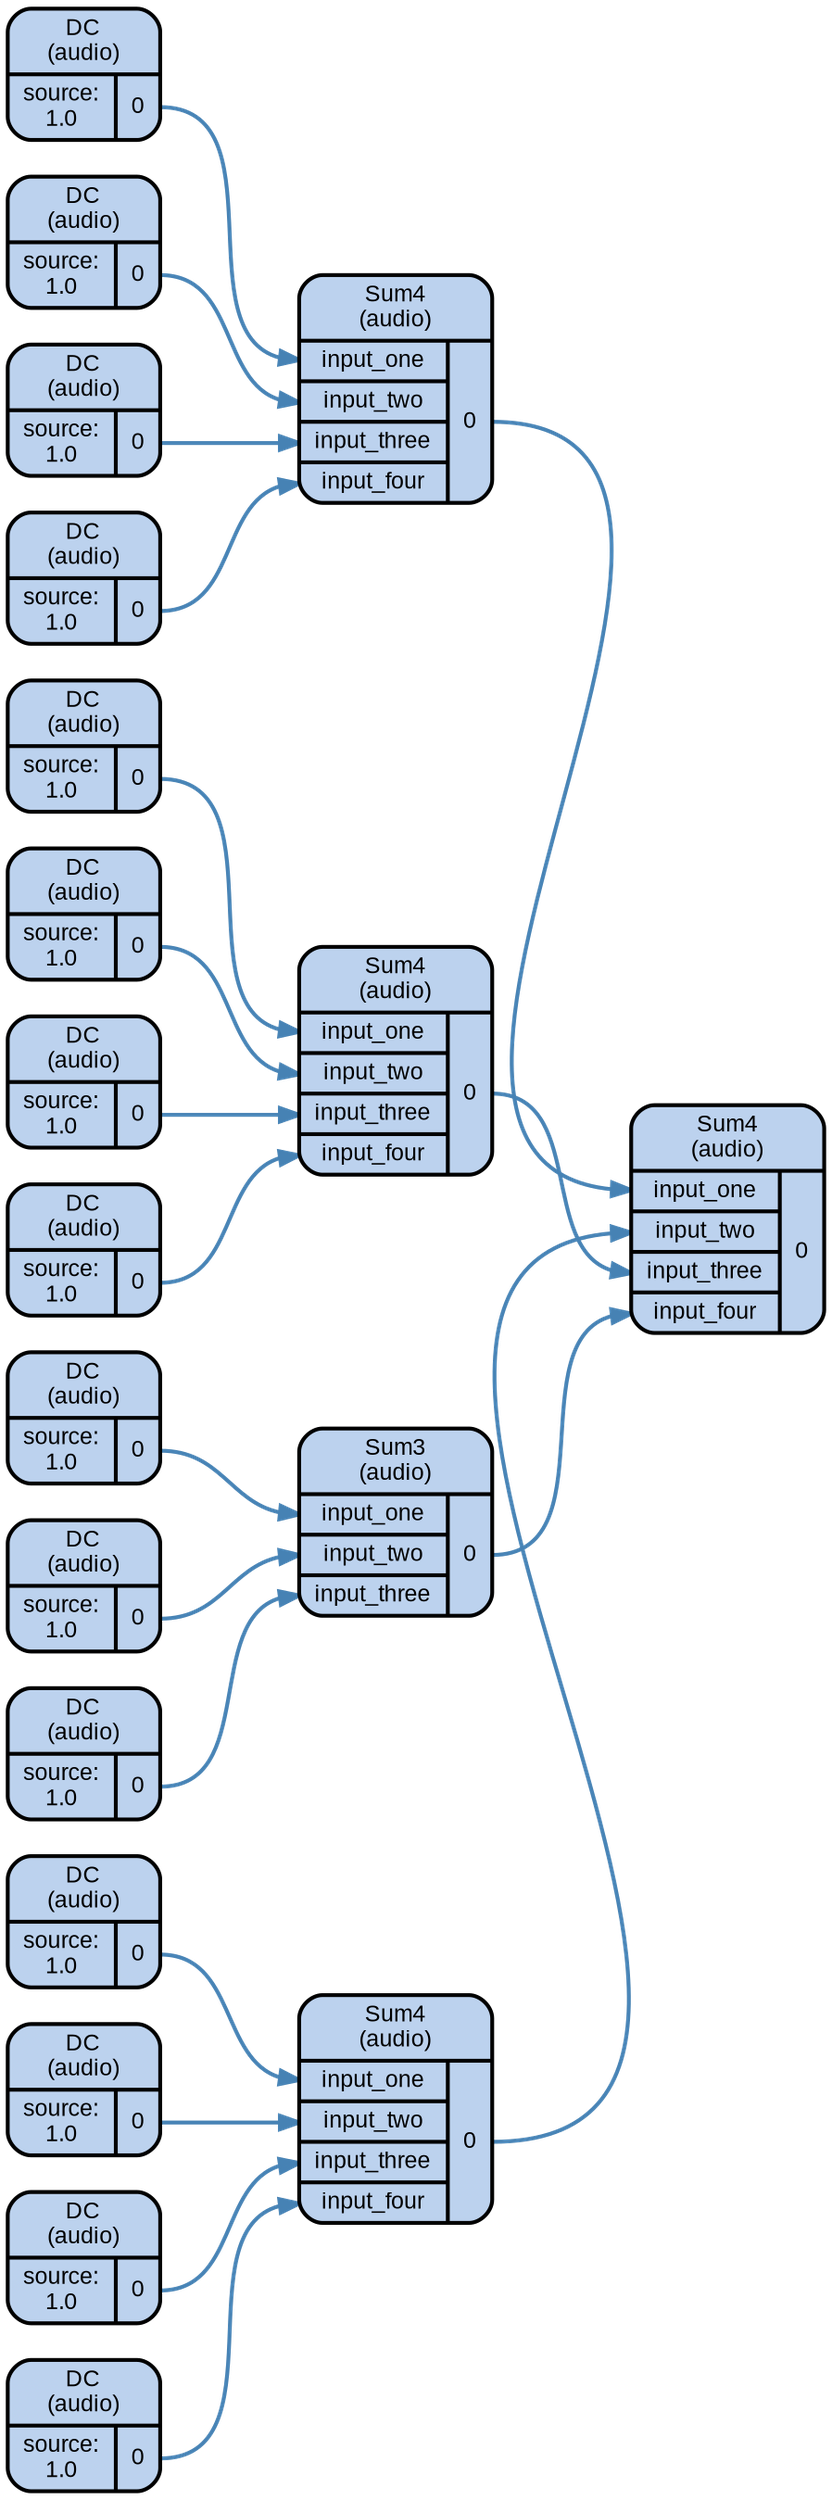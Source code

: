 digraph synthdef_mix2 {
    graph [bgcolor=transparent,
        color=lightslategrey,
        dpi=72,
        fontname=Arial,
        outputorder=edgesfirst,
        overlap=prism,
        penwidth=2,
        rankdir=LR,
        ranksep=1,
        splines=spline,
        style="dotted, rounded"];
    node [fontname=Arial,
        fontsize=12,
        penwidth=2,
        shape=Mrecord,
        style="filled, rounded"];
    edge [penwidth=2];
    ugen_0 [fillcolor=lightsteelblue2,
        label="<f_0> DC\n(audio) | { { <f_1_0_0> source:\n1.0 } | { <f_1_1_0> 0 } }"];
    ugen_1 [fillcolor=lightsteelblue2,
        label="<f_0> DC\n(audio) | { { <f_1_0_0> source:\n1.0 } | { <f_1_1_0> 0 } }"];
    ugen_10 [fillcolor=lightsteelblue2,
        label="<f_0> DC\n(audio) | { { <f_1_0_0> source:\n1.0 } | { <f_1_1_0> 0 } }"];
    ugen_11 [fillcolor=lightsteelblue2,
        label="<f_0> DC\n(audio) | { { <f_1_0_0> source:\n1.0 } | { <f_1_1_0> 0 } }"];
    ugen_12 [fillcolor=lightsteelblue2,
        label="<f_0> DC\n(audio) | { { <f_1_0_0> source:\n1.0 } | { <f_1_1_0> 0 } }"];
    ugen_13 [fillcolor=lightsteelblue2,
        label="<f_0> DC\n(audio) | { { <f_1_0_0> source:\n1.0 } | { <f_1_1_0> 0 } }"];
    ugen_14 [fillcolor=lightsteelblue2,
        label="<f_0> Sum4\n(audio) | { { <f_1_0_0> input_one | <f_1_0_1> input_two | <f_1_0_2> input_three | <f_1_0_3> input_four } | { <f_1_1_0> 0 } }"];
    ugen_15 [fillcolor=lightsteelblue2,
        label="<f_0> DC\n(audio) | { { <f_1_0_0> source:\n1.0 } | { <f_1_1_0> 0 } }"];
    ugen_16 [fillcolor=lightsteelblue2,
        label="<f_0> DC\n(audio) | { { <f_1_0_0> source:\n1.0 } | { <f_1_1_0> 0 } }"];
    ugen_17 [fillcolor=lightsteelblue2,
        label="<f_0> DC\n(audio) | { { <f_1_0_0> source:\n1.0 } | { <f_1_1_0> 0 } }"];
    ugen_18 [fillcolor=lightsteelblue2,
        label="<f_0> Sum3\n(audio) | { { <f_1_0_0> input_one | <f_1_0_1> input_two | <f_1_0_2> input_three } | { <f_1_1_0> 0 } }"];
    ugen_19 [fillcolor=lightsteelblue2,
        label="<f_0> Sum4\n(audio) | { { <f_1_0_0> input_one | <f_1_0_1> input_two | <f_1_0_2> input_three | <f_1_0_3> input_four } | { <f_1_1_0> 0 } }"];
    ugen_2 [fillcolor=lightsteelblue2,
        label="<f_0> DC\n(audio) | { { <f_1_0_0> source:\n1.0 } | { <f_1_1_0> 0 } }"];
    ugen_3 [fillcolor=lightsteelblue2,
        label="<f_0> DC\n(audio) | { { <f_1_0_0> source:\n1.0 } | { <f_1_1_0> 0 } }"];
    ugen_4 [fillcolor=lightsteelblue2,
        label="<f_0> Sum4\n(audio) | { { <f_1_0_0> input_one | <f_1_0_1> input_two | <f_1_0_2> input_three | <f_1_0_3> input_four } | { <f_1_1_0> 0 } }"];
    ugen_5 [fillcolor=lightsteelblue2,
        label="<f_0> DC\n(audio) | { { <f_1_0_0> source:\n1.0 } | { <f_1_1_0> 0 } }"];
    ugen_6 [fillcolor=lightsteelblue2,
        label="<f_0> DC\n(audio) | { { <f_1_0_0> source:\n1.0 } | { <f_1_1_0> 0 } }"];
    ugen_7 [fillcolor=lightsteelblue2,
        label="<f_0> DC\n(audio) | { { <f_1_0_0> source:\n1.0 } | { <f_1_1_0> 0 } }"];
    ugen_8 [fillcolor=lightsteelblue2,
        label="<f_0> DC\n(audio) | { { <f_1_0_0> source:\n1.0 } | { <f_1_1_0> 0 } }"];
    ugen_9 [fillcolor=lightsteelblue2,
        label="<f_0> Sum4\n(audio) | { { <f_1_0_0> input_one | <f_1_0_1> input_two | <f_1_0_2> input_three | <f_1_0_3> input_four } | { <f_1_1_0> 0 } }"];
    ugen_0:f_1_1_0:e -> ugen_4:f_1_0_0:w [color=steelblue];
    ugen_1:f_1_1_0:e -> ugen_4:f_1_0_1:w [color=steelblue];
    ugen_10:f_1_1_0:e -> ugen_14:f_1_0_0:w [color=steelblue];
    ugen_11:f_1_1_0:e -> ugen_14:f_1_0_1:w [color=steelblue];
    ugen_12:f_1_1_0:e -> ugen_14:f_1_0_2:w [color=steelblue];
    ugen_13:f_1_1_0:e -> ugen_14:f_1_0_3:w [color=steelblue];
    ugen_14:f_1_1_0:e -> ugen_19:f_1_0_2:w [color=steelblue];
    ugen_15:f_1_1_0:e -> ugen_18:f_1_0_0:w [color=steelblue];
    ugen_16:f_1_1_0:e -> ugen_18:f_1_0_1:w [color=steelblue];
    ugen_17:f_1_1_0:e -> ugen_18:f_1_0_2:w [color=steelblue];
    ugen_18:f_1_1_0:e -> ugen_19:f_1_0_3:w [color=steelblue];
    ugen_2:f_1_1_0:e -> ugen_4:f_1_0_2:w [color=steelblue];
    ugen_3:f_1_1_0:e -> ugen_4:f_1_0_3:w [color=steelblue];
    ugen_4:f_1_1_0:e -> ugen_19:f_1_0_0:w [color=steelblue];
    ugen_5:f_1_1_0:e -> ugen_9:f_1_0_0:w [color=steelblue];
    ugen_6:f_1_1_0:e -> ugen_9:f_1_0_1:w [color=steelblue];
    ugen_7:f_1_1_0:e -> ugen_9:f_1_0_2:w [color=steelblue];
    ugen_8:f_1_1_0:e -> ugen_9:f_1_0_3:w [color=steelblue];
    ugen_9:f_1_1_0:e -> ugen_19:f_1_0_1:w [color=steelblue];
}